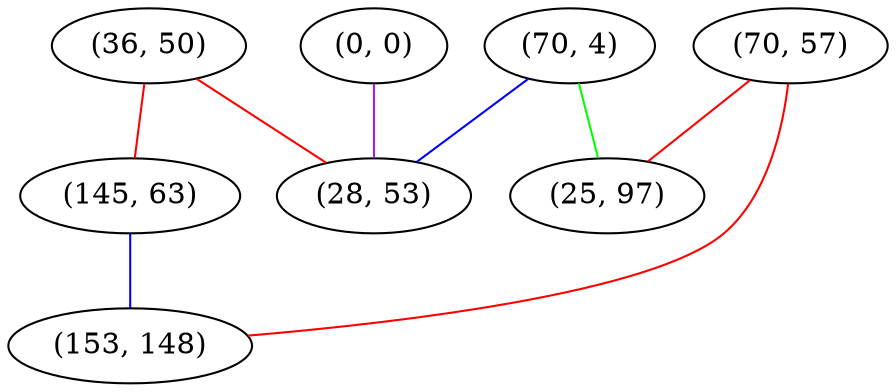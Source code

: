 graph "" {
"(70, 4)";
"(0, 0)";
"(36, 50)";
"(145, 63)";
"(28, 53)";
"(70, 57)";
"(25, 97)";
"(153, 148)";
"(70, 4)" -- "(28, 53)"  [color=blue, key=0, weight=3];
"(70, 4)" -- "(25, 97)"  [color=green, key=0, weight=2];
"(0, 0)" -- "(28, 53)"  [color=purple, key=0, weight=4];
"(36, 50)" -- "(28, 53)"  [color=red, key=0, weight=1];
"(36, 50)" -- "(145, 63)"  [color=red, key=0, weight=1];
"(145, 63)" -- "(153, 148)"  [color=blue, key=0, weight=3];
"(70, 57)" -- "(25, 97)"  [color=red, key=0, weight=1];
"(70, 57)" -- "(153, 148)"  [color=red, key=0, weight=1];
}

